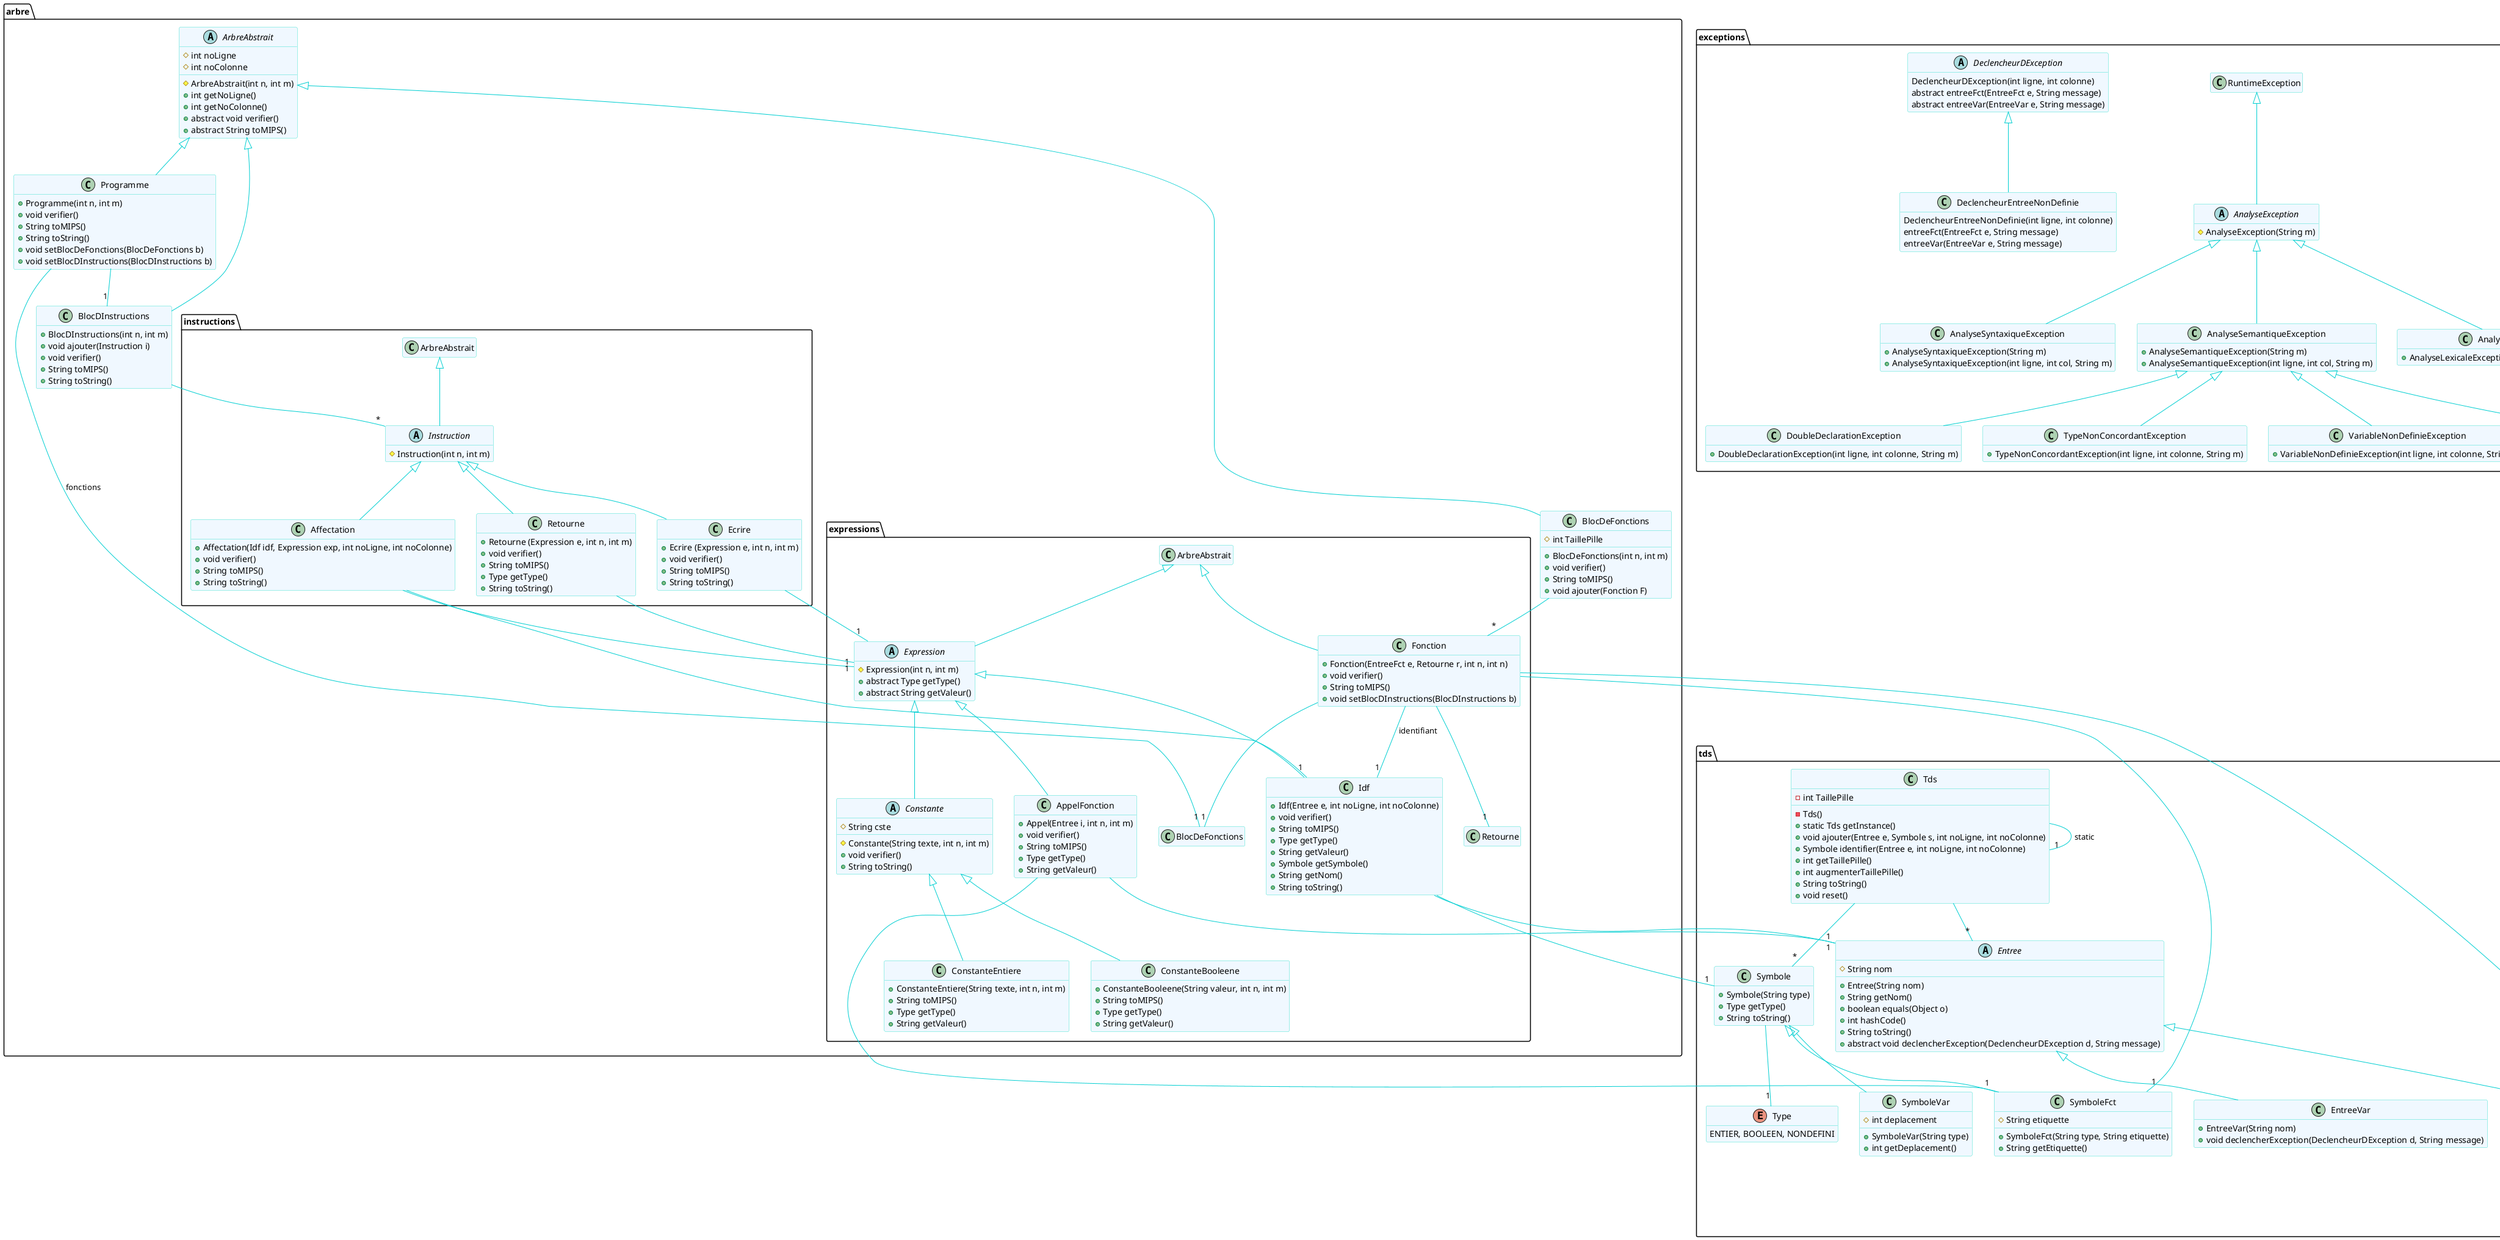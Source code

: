 @startuml
skinparam class {
BackgroundColor AliceBlue
ArrowColor DarkTurquoise
BorderColor Turquoise
}

skinparam stereotypeCBackgroundColor DarkTurquoise
skinparam stereotypeIBackgroundColor Magenta
skinparam stereotypeABackgroundColor Yellow

hide stereotype
hide empty member

package tds {
	class Symbole {
		+ Symbole(String type)
		+ Type getType()
		+ String toString()
	}
	Symbole --"1" Type

	class SymboleVar extends Symbole {
		# int deplacement
		+ SymboleVar(String type)
		+ int getDeplacement()
	}

	class SymboleFct extends Symbole {
		# String etiquette
		+ SymboleFct(String type, String etiquette)
		+ String getEtiquette()
	}

	abstract class Entree {
		# String nom
		+ Entree(String nom)
		+ String getNom()
		+ boolean equals(Object o)
		+ int hashCode()
		+ String toString()
		+ abstract void declencherException(DeclencheurDException d, String message)
	}

	class EntreeVar extends Entree {
		+ EntreeVar(String nom)
		+ void declencherException(DeclencheurDException d, String message)
	}

	class EntreeFct extends Entree {
		+ EntreeFct(String nom, String... typeParametre)
		+ boolean equals(Object o)
		+ int hashCode()
		+ void declencherException(DeclencheurDException d, String message)
	}
	EntreeFct --"*" String : typesParametres

	class Tds {
		- int TaillePille
		- Tds()
		+ static Tds getInstance()
		+ void ajouter(Entree e, Symbole s, int noLigne, int noColonne)
		+ Symbole identifier(Entree e, int noLigne, int noColonne)
		+ int getTaillePille()
		+ int augmenterTaillePille()
		+ String toString()
		+ void reset()
	}
	Tds --"1" Tds : static
	Tds --"*" Symbole
	Tds --"*" Entree

	enum Type {
		ENTIER, BOOLEEN, NONDEFINI
	}

}

package arbre {

	package expressions {

		abstract class Constante extends Expression {
			# String cste
			# Constante(String texte, int n, int m)
			+ void verifier()
			+ String toString()
		}

		class ConstanteEntiere extends Constante {
			+ ConstanteEntiere(String texte, int n, int m)
			+ String toMIPS()
			+ Type getType()
			+ String getValeur()
		}

		class ConstanteBooleene extends Constante {
			+ ConstanteBooleene(String valeur, int n, int m)
			+ String toMIPS()
			+ Type getType()
			+ String getValeur()
		}

		abstract class Expression extends ArbreAbstrait{
			# Expression(int n, int m)
			+ abstract Type getType()
			+ abstract String getValeur()
		}

		class Idf extends Expression {
			+ Idf(Entree e, int noLigne, int noColonne)
			+ void verifier()
			+ String toMIPS()
			+ Type getType()
			+ String getValeur()
			+ Symbole getSymbole()
			+ String getNom()
			+ String toString()
		}
		Idf --"1" Symbole
		Idf --"1" Entree

		class Fonction extends ArbreAbstrait {
			+ Fonction(EntreeFct e, Retourne r, int n, int n)
			+ void verifier()
			+ String toMIPS()
			+ void setBlocDInstructions(BlocDInstructions b)
		}

		Fonction --"1" EntreeFct
		Fonction --"1" SymboleFct
		Fonction --"1" Retourne
		Fonction --"1" BlocDeFonctions

		class AppelFonction extends Expression {
			+ Appel(Entree i, int n, int m)
			+ void verifier()
			+ String toMIPS()
			+ Type getType()
			+ String getValeur()
		}

		AppelFonction --"1" Entree
		AppelFonction --"1" SymboleFct

		Fonction --"1" Idf : identifiant
	}
	package instructions {

		class Affectation extends Instruction {
			+ Affectation(Idf idf, Expression exp, int noLigne, int noColonne)
			+ void verifier()
			+ String toMIPS()
			+ String toString()
		}

		Affectation --"1" Idf
		Affectation --"1" Expression

		class Ecrire extends Instruction{
			+ Ecrire (Expression e, int n, int m)
			+ void verifier()
			+ String toMIPS()
			+ String toString()
		}
		Ecrire --"1" Expression

		abstract class Instruction extends ArbreAbstrait{
  	 		# Instruction(int n, int m)
		}

		class Retourne extends Instruction{
			+ Retourne (Expression e, int n, int m)
			+ void verifier()
			+ String toMIPS()
			+ Type getType()
			+ String toString()
		}

		Retourne --"1" Expression
	}

	abstract class ArbreAbstrait {
   		# int noLigne
   		# int noColonne
   		# ArbreAbstrait(int n, int m)
	 	+ int getNoLigne()
	 	+ int getNoColonne()
   		+ abstract void verifier()
   		+ abstract String toMIPS()
	}

	class BlocDInstructions extends ArbreAbstrait {
		+ BlocDInstructions(int n, int m)
		+ void ajouter(Instruction i)
		+ void verifier()
		+ String toMIPS()
		+ String toString()
	}
	BlocDInstructions --"*" Instruction

	class Programme extends ArbreAbstrait {
		+ Programme(int n, int m)
		+ void verifier()
		+ String toMIPS()
		+ String toString()
		+ void setBlocDeFonctions(BlocDeFonctions b)
		+ void setBlocDInstructions(BlocDInstructions b)
	}

	Programme --"1" BlocDeFonctions : fonctions
	Programme --"1" BlocDInstructions

	class BlocDeFonctions extends ArbreAbstrait {
		# int TaillePille
		+ BlocDeFonctions(int n, int m)
		+ void verifier()
		+ String toMIPS()
		+ void ajouter(Fonction F)
	}

	BlocDeFonctions --"*" Fonction

}

package exceptions {
	abstract class AnalyseException extends RuntimeException {
		# AnalyseException(String m)
	}

	class AnalyseLexicaleException extends AnalyseException {
		+ AnalyseLexicaleException(int ligne, int colonne, String m)
	}

	class AnalyseSyntaxiqueException extends AnalyseException {
		+ AnalyseSyntaxiqueException(String m)
		+ AnalyseSyntaxiqueException(int ligne, int col, String m)
	}

	class AnalyseSemantiqueException extends AnalyseException{
		+ AnalyseSemantiqueException(String m)
		+ AnalyseSemantiqueException(int ligne, int col, String m)
	}

	class DoubleDeclarationException extends AnalyseSemantiqueException {
		+ DoubleDeclarationException(int ligne, int colonne, String m)
	}

	class TypeNonConcordantException extends AnalyseSemantiqueException {
		+ TypeNonConcordantException(int ligne, int colonne, String m)
	}

	class VariableNonDefinieException extends AnalyseSemantiqueException {
		+ VariableNonDefinieException(int ligne, int colonne, String m)
	}

	class FonctionNonDefinieException extends AnalyseSemantiqueException {
		+ FonctionNonDefinieException(int ligne, int colonne, String m)
	}

	abstract DeclencheurDException {
		DeclencheurDException(int ligne, int colonne)
		abstract entreeFct(EntreeFct e, String message)
		abstract entreeVar(EntreeVar e, String message)
	}

	class DeclencheurEntreeNonDefinie extends DeclencheurDException {
		DeclencheurEntreeNonDefinie(int ligne, int colonne)
		entreeFct(EntreeFct e, String message)
		entreeVar(EntreeVar e, String message)
	}

}
@enduml